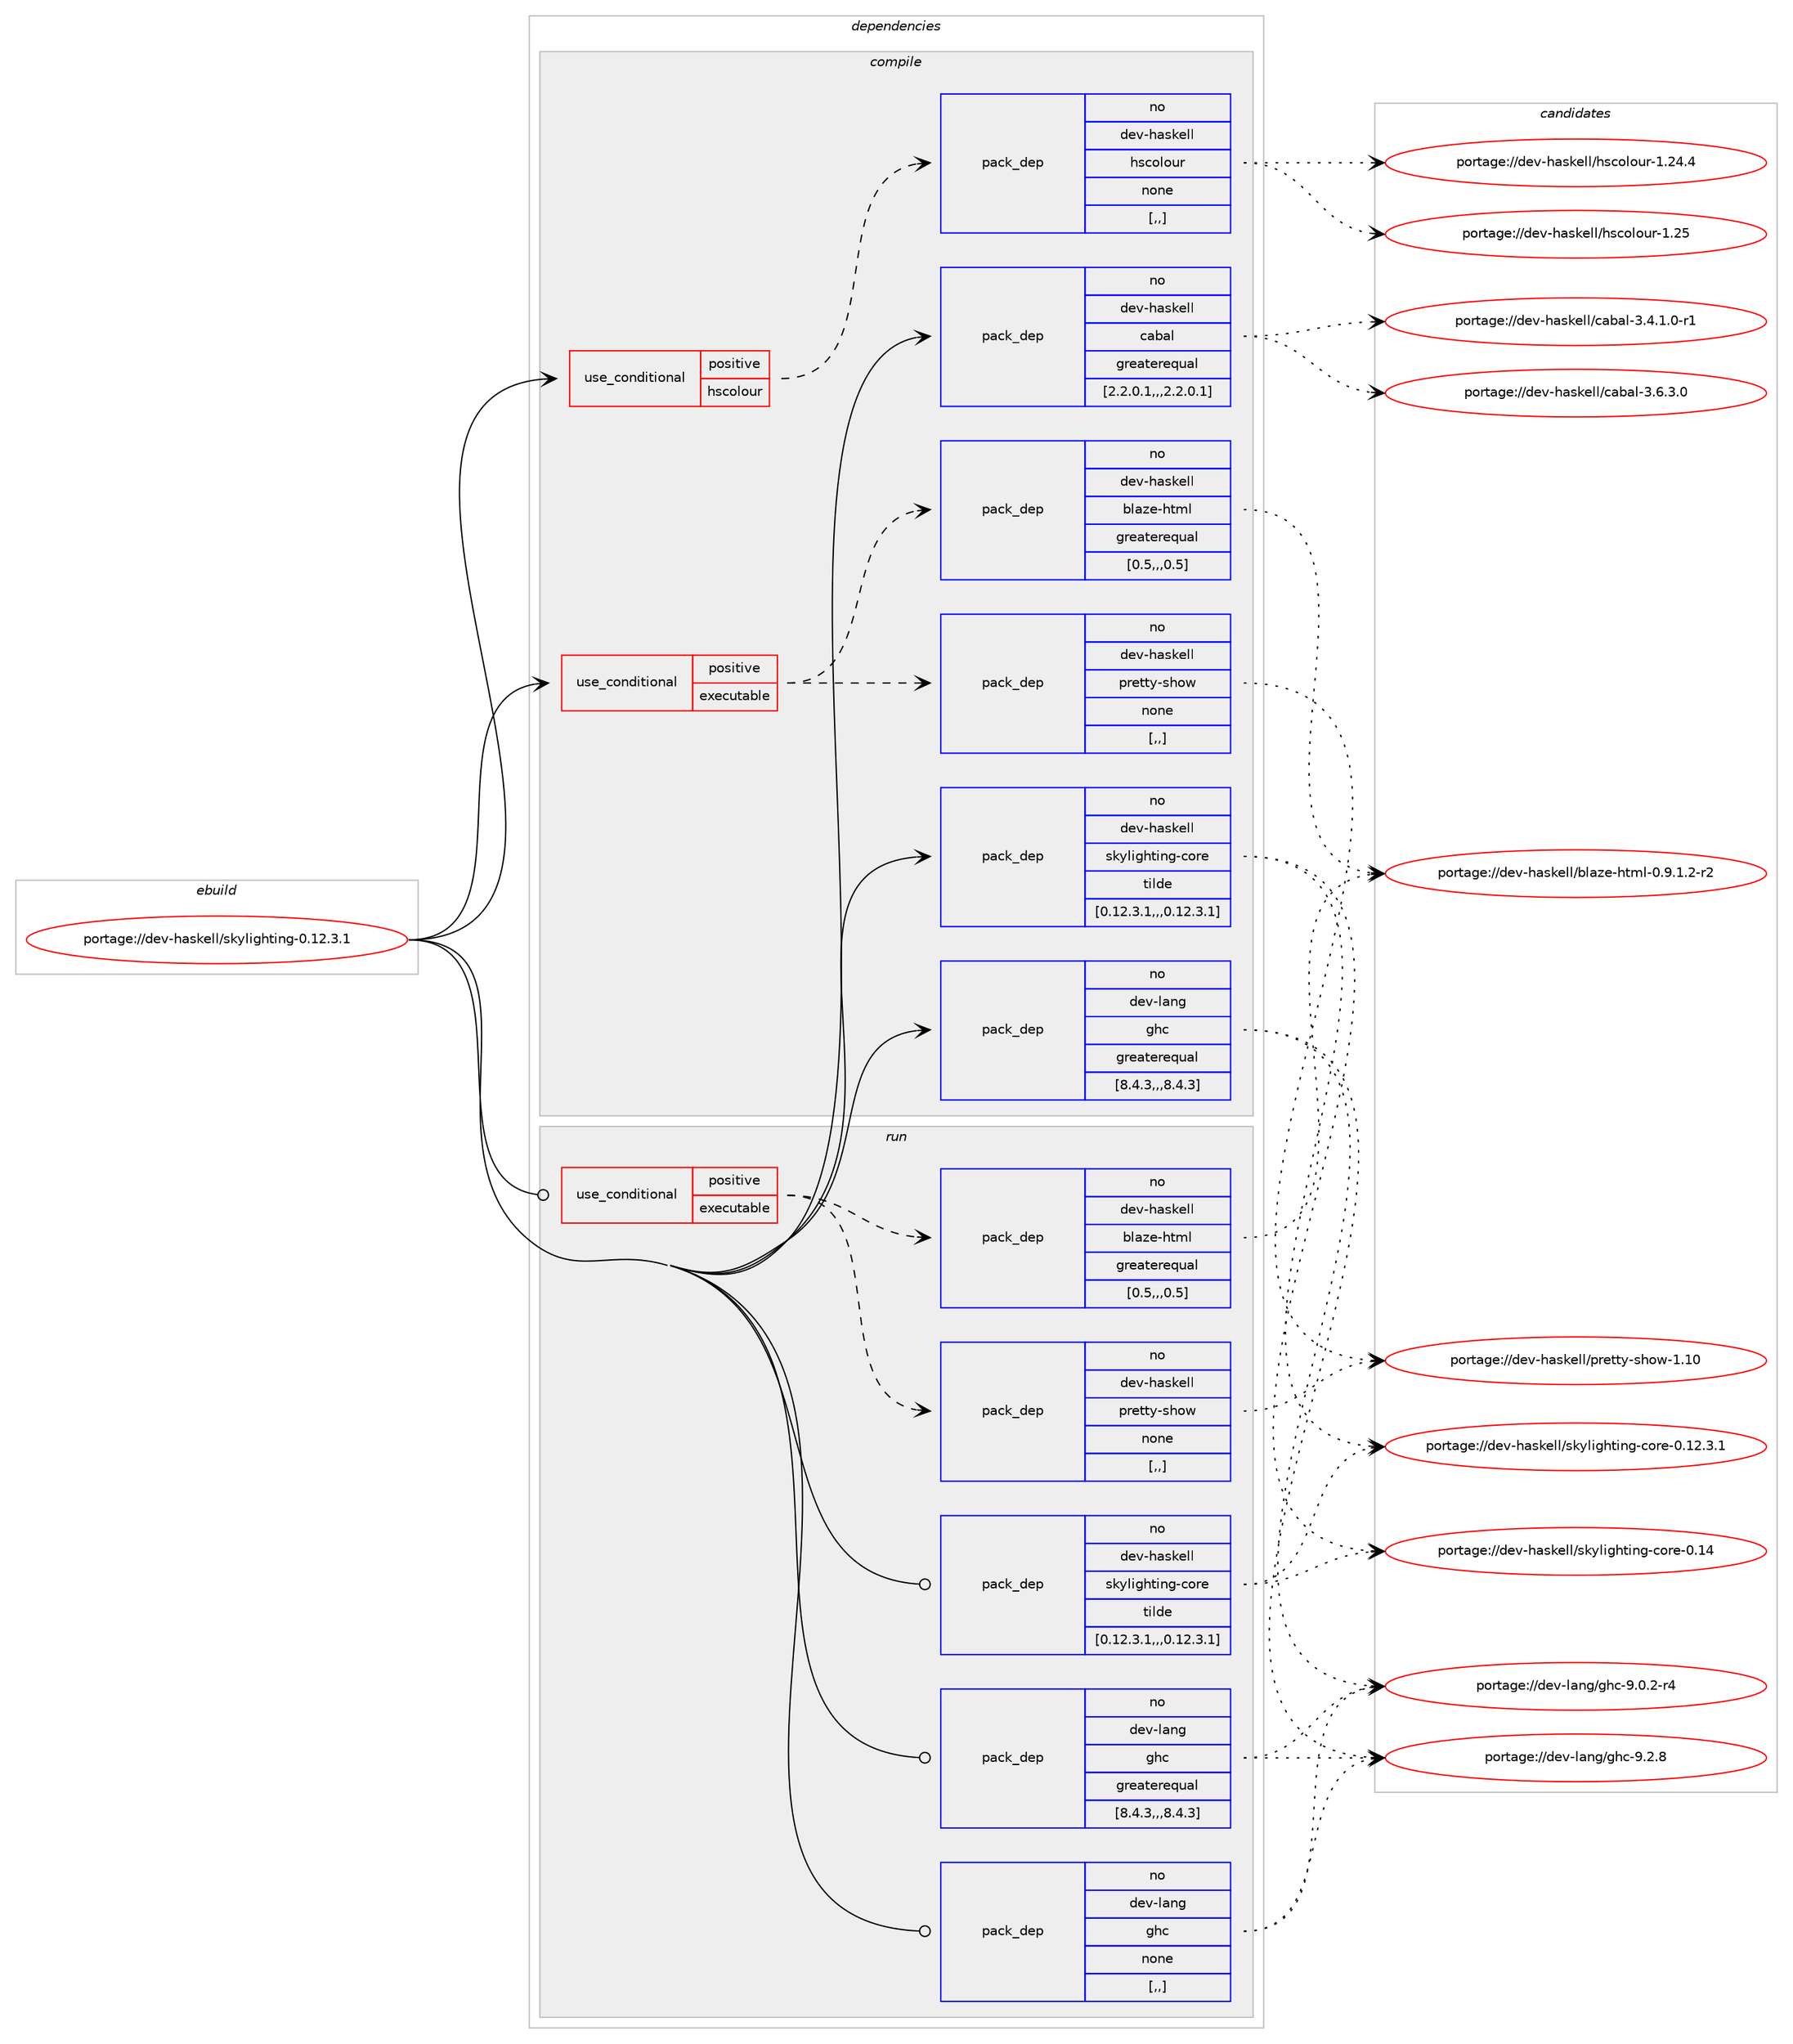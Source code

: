 digraph prolog {

# *************
# Graph options
# *************

newrank=true;
concentrate=true;
compound=true;
graph [rankdir=LR,fontname=Helvetica,fontsize=10,ranksep=1.5];#, ranksep=2.5, nodesep=0.2];
edge  [arrowhead=vee];
node  [fontname=Helvetica,fontsize=10];

# **********
# The ebuild
# **********

subgraph cluster_leftcol {
color=gray;
rank=same;
label=<<i>ebuild</i>>;
id [label="portage://dev-haskell/skylighting-0.12.3.1", color=red, width=4, href="../dev-haskell/skylighting-0.12.3.1.svg"];
}

# ****************
# The dependencies
# ****************

subgraph cluster_midcol {
color=gray;
label=<<i>dependencies</i>>;
subgraph cluster_compile {
fillcolor="#eeeeee";
style=filled;
label=<<i>compile</i>>;
subgraph cond20415 {
dependency85676 [label=<<TABLE BORDER="0" CELLBORDER="1" CELLSPACING="0" CELLPADDING="4"><TR><TD ROWSPAN="3" CELLPADDING="10">use_conditional</TD></TR><TR><TD>positive</TD></TR><TR><TD>executable</TD></TR></TABLE>>, shape=none, color=red];
subgraph pack64280 {
dependency85677 [label=<<TABLE BORDER="0" CELLBORDER="1" CELLSPACING="0" CELLPADDING="4" WIDTH="220"><TR><TD ROWSPAN="6" CELLPADDING="30">pack_dep</TD></TR><TR><TD WIDTH="110">no</TD></TR><TR><TD>dev-haskell</TD></TR><TR><TD>blaze-html</TD></TR><TR><TD>greaterequal</TD></TR><TR><TD>[0.5,,,0.5]</TD></TR></TABLE>>, shape=none, color=blue];
}
dependency85676:e -> dependency85677:w [weight=20,style="dashed",arrowhead="vee"];
subgraph pack64281 {
dependency85678 [label=<<TABLE BORDER="0" CELLBORDER="1" CELLSPACING="0" CELLPADDING="4" WIDTH="220"><TR><TD ROWSPAN="6" CELLPADDING="30">pack_dep</TD></TR><TR><TD WIDTH="110">no</TD></TR><TR><TD>dev-haskell</TD></TR><TR><TD>pretty-show</TD></TR><TR><TD>none</TD></TR><TR><TD>[,,]</TD></TR></TABLE>>, shape=none, color=blue];
}
dependency85676:e -> dependency85678:w [weight=20,style="dashed",arrowhead="vee"];
}
id:e -> dependency85676:w [weight=20,style="solid",arrowhead="vee"];
subgraph cond20416 {
dependency85679 [label=<<TABLE BORDER="0" CELLBORDER="1" CELLSPACING="0" CELLPADDING="4"><TR><TD ROWSPAN="3" CELLPADDING="10">use_conditional</TD></TR><TR><TD>positive</TD></TR><TR><TD>hscolour</TD></TR></TABLE>>, shape=none, color=red];
subgraph pack64282 {
dependency85680 [label=<<TABLE BORDER="0" CELLBORDER="1" CELLSPACING="0" CELLPADDING="4" WIDTH="220"><TR><TD ROWSPAN="6" CELLPADDING="30">pack_dep</TD></TR><TR><TD WIDTH="110">no</TD></TR><TR><TD>dev-haskell</TD></TR><TR><TD>hscolour</TD></TR><TR><TD>none</TD></TR><TR><TD>[,,]</TD></TR></TABLE>>, shape=none, color=blue];
}
dependency85679:e -> dependency85680:w [weight=20,style="dashed",arrowhead="vee"];
}
id:e -> dependency85679:w [weight=20,style="solid",arrowhead="vee"];
subgraph pack64283 {
dependency85681 [label=<<TABLE BORDER="0" CELLBORDER="1" CELLSPACING="0" CELLPADDING="4" WIDTH="220"><TR><TD ROWSPAN="6" CELLPADDING="30">pack_dep</TD></TR><TR><TD WIDTH="110">no</TD></TR><TR><TD>dev-haskell</TD></TR><TR><TD>cabal</TD></TR><TR><TD>greaterequal</TD></TR><TR><TD>[2.2.0.1,,,2.2.0.1]</TD></TR></TABLE>>, shape=none, color=blue];
}
id:e -> dependency85681:w [weight=20,style="solid",arrowhead="vee"];
subgraph pack64284 {
dependency85682 [label=<<TABLE BORDER="0" CELLBORDER="1" CELLSPACING="0" CELLPADDING="4" WIDTH="220"><TR><TD ROWSPAN="6" CELLPADDING="30">pack_dep</TD></TR><TR><TD WIDTH="110">no</TD></TR><TR><TD>dev-haskell</TD></TR><TR><TD>skylighting-core</TD></TR><TR><TD>tilde</TD></TR><TR><TD>[0.12.3.1,,,0.12.3.1]</TD></TR></TABLE>>, shape=none, color=blue];
}
id:e -> dependency85682:w [weight=20,style="solid",arrowhead="vee"];
subgraph pack64285 {
dependency85683 [label=<<TABLE BORDER="0" CELLBORDER="1" CELLSPACING="0" CELLPADDING="4" WIDTH="220"><TR><TD ROWSPAN="6" CELLPADDING="30">pack_dep</TD></TR><TR><TD WIDTH="110">no</TD></TR><TR><TD>dev-lang</TD></TR><TR><TD>ghc</TD></TR><TR><TD>greaterequal</TD></TR><TR><TD>[8.4.3,,,8.4.3]</TD></TR></TABLE>>, shape=none, color=blue];
}
id:e -> dependency85683:w [weight=20,style="solid",arrowhead="vee"];
}
subgraph cluster_compileandrun {
fillcolor="#eeeeee";
style=filled;
label=<<i>compile and run</i>>;
}
subgraph cluster_run {
fillcolor="#eeeeee";
style=filled;
label=<<i>run</i>>;
subgraph cond20417 {
dependency85684 [label=<<TABLE BORDER="0" CELLBORDER="1" CELLSPACING="0" CELLPADDING="4"><TR><TD ROWSPAN="3" CELLPADDING="10">use_conditional</TD></TR><TR><TD>positive</TD></TR><TR><TD>executable</TD></TR></TABLE>>, shape=none, color=red];
subgraph pack64286 {
dependency85685 [label=<<TABLE BORDER="0" CELLBORDER="1" CELLSPACING="0" CELLPADDING="4" WIDTH="220"><TR><TD ROWSPAN="6" CELLPADDING="30">pack_dep</TD></TR><TR><TD WIDTH="110">no</TD></TR><TR><TD>dev-haskell</TD></TR><TR><TD>blaze-html</TD></TR><TR><TD>greaterequal</TD></TR><TR><TD>[0.5,,,0.5]</TD></TR></TABLE>>, shape=none, color=blue];
}
dependency85684:e -> dependency85685:w [weight=20,style="dashed",arrowhead="vee"];
subgraph pack64287 {
dependency85686 [label=<<TABLE BORDER="0" CELLBORDER="1" CELLSPACING="0" CELLPADDING="4" WIDTH="220"><TR><TD ROWSPAN="6" CELLPADDING="30">pack_dep</TD></TR><TR><TD WIDTH="110">no</TD></TR><TR><TD>dev-haskell</TD></TR><TR><TD>pretty-show</TD></TR><TR><TD>none</TD></TR><TR><TD>[,,]</TD></TR></TABLE>>, shape=none, color=blue];
}
dependency85684:e -> dependency85686:w [weight=20,style="dashed",arrowhead="vee"];
}
id:e -> dependency85684:w [weight=20,style="solid",arrowhead="odot"];
subgraph pack64288 {
dependency85687 [label=<<TABLE BORDER="0" CELLBORDER="1" CELLSPACING="0" CELLPADDING="4" WIDTH="220"><TR><TD ROWSPAN="6" CELLPADDING="30">pack_dep</TD></TR><TR><TD WIDTH="110">no</TD></TR><TR><TD>dev-haskell</TD></TR><TR><TD>skylighting-core</TD></TR><TR><TD>tilde</TD></TR><TR><TD>[0.12.3.1,,,0.12.3.1]</TD></TR></TABLE>>, shape=none, color=blue];
}
id:e -> dependency85687:w [weight=20,style="solid",arrowhead="odot"];
subgraph pack64289 {
dependency85688 [label=<<TABLE BORDER="0" CELLBORDER="1" CELLSPACING="0" CELLPADDING="4" WIDTH="220"><TR><TD ROWSPAN="6" CELLPADDING="30">pack_dep</TD></TR><TR><TD WIDTH="110">no</TD></TR><TR><TD>dev-lang</TD></TR><TR><TD>ghc</TD></TR><TR><TD>greaterequal</TD></TR><TR><TD>[8.4.3,,,8.4.3]</TD></TR></TABLE>>, shape=none, color=blue];
}
id:e -> dependency85688:w [weight=20,style="solid",arrowhead="odot"];
subgraph pack64290 {
dependency85689 [label=<<TABLE BORDER="0" CELLBORDER="1" CELLSPACING="0" CELLPADDING="4" WIDTH="220"><TR><TD ROWSPAN="6" CELLPADDING="30">pack_dep</TD></TR><TR><TD WIDTH="110">no</TD></TR><TR><TD>dev-lang</TD></TR><TR><TD>ghc</TD></TR><TR><TD>none</TD></TR><TR><TD>[,,]</TD></TR></TABLE>>, shape=none, color=blue];
}
id:e -> dependency85689:w [weight=20,style="solid",arrowhead="odot"];
}
}

# **************
# The candidates
# **************

subgraph cluster_choices {
rank=same;
color=gray;
label=<<i>candidates</i>>;

subgraph choice64280 {
color=black;
nodesep=1;
choice10010111845104971151071011081084798108971221014510411610910845484657464946504511450 [label="portage://dev-haskell/blaze-html-0.9.1.2-r2", color=red, width=4,href="../dev-haskell/blaze-html-0.9.1.2-r2.svg"];
dependency85677:e -> choice10010111845104971151071011081084798108971221014510411610910845484657464946504511450:w [style=dotted,weight="100"];
}
subgraph choice64281 {
color=black;
nodesep=1;
choice100101118451049711510710110810847112114101116116121451151041111194549464948 [label="portage://dev-haskell/pretty-show-1.10", color=red, width=4,href="../dev-haskell/pretty-show-1.10.svg"];
dependency85678:e -> choice100101118451049711510710110810847112114101116116121451151041111194549464948:w [style=dotted,weight="100"];
}
subgraph choice64282 {
color=black;
nodesep=1;
choice1001011184510497115107101108108471041159911110811111711445494650524652 [label="portage://dev-haskell/hscolour-1.24.4", color=red, width=4,href="../dev-haskell/hscolour-1.24.4.svg"];
choice100101118451049711510710110810847104115991111081111171144549465053 [label="portage://dev-haskell/hscolour-1.25", color=red, width=4,href="../dev-haskell/hscolour-1.25.svg"];
dependency85680:e -> choice1001011184510497115107101108108471041159911110811111711445494650524652:w [style=dotted,weight="100"];
dependency85680:e -> choice100101118451049711510710110810847104115991111081111171144549465053:w [style=dotted,weight="100"];
}
subgraph choice64283 {
color=black;
nodesep=1;
choice1001011184510497115107101108108479997989710845514652464946484511449 [label="portage://dev-haskell/cabal-3.4.1.0-r1", color=red, width=4,href="../dev-haskell/cabal-3.4.1.0-r1.svg"];
choice100101118451049711510710110810847999798971084551465446514648 [label="portage://dev-haskell/cabal-3.6.3.0", color=red, width=4,href="../dev-haskell/cabal-3.6.3.0.svg"];
dependency85681:e -> choice1001011184510497115107101108108479997989710845514652464946484511449:w [style=dotted,weight="100"];
dependency85681:e -> choice100101118451049711510710110810847999798971084551465446514648:w [style=dotted,weight="100"];
}
subgraph choice64284 {
color=black;
nodesep=1;
choice1001011184510497115107101108108471151071211081051031041161051101034599111114101454846495046514649 [label="portage://dev-haskell/skylighting-core-0.12.3.1", color=red, width=4,href="../dev-haskell/skylighting-core-0.12.3.1.svg"];
choice10010111845104971151071011081084711510712110810510310411610511010345991111141014548464952 [label="portage://dev-haskell/skylighting-core-0.14", color=red, width=4,href="../dev-haskell/skylighting-core-0.14.svg"];
dependency85682:e -> choice1001011184510497115107101108108471151071211081051031041161051101034599111114101454846495046514649:w [style=dotted,weight="100"];
dependency85682:e -> choice10010111845104971151071011081084711510712110810510310411610511010345991111141014548464952:w [style=dotted,weight="100"];
}
subgraph choice64285 {
color=black;
nodesep=1;
choice100101118451089711010347103104994557464846504511452 [label="portage://dev-lang/ghc-9.0.2-r4", color=red, width=4,href="../dev-lang/ghc-9.0.2-r4.svg"];
choice10010111845108971101034710310499455746504656 [label="portage://dev-lang/ghc-9.2.8", color=red, width=4,href="../dev-lang/ghc-9.2.8.svg"];
dependency85683:e -> choice100101118451089711010347103104994557464846504511452:w [style=dotted,weight="100"];
dependency85683:e -> choice10010111845108971101034710310499455746504656:w [style=dotted,weight="100"];
}
subgraph choice64286 {
color=black;
nodesep=1;
choice10010111845104971151071011081084798108971221014510411610910845484657464946504511450 [label="portage://dev-haskell/blaze-html-0.9.1.2-r2", color=red, width=4,href="../dev-haskell/blaze-html-0.9.1.2-r2.svg"];
dependency85685:e -> choice10010111845104971151071011081084798108971221014510411610910845484657464946504511450:w [style=dotted,weight="100"];
}
subgraph choice64287 {
color=black;
nodesep=1;
choice100101118451049711510710110810847112114101116116121451151041111194549464948 [label="portage://dev-haskell/pretty-show-1.10", color=red, width=4,href="../dev-haskell/pretty-show-1.10.svg"];
dependency85686:e -> choice100101118451049711510710110810847112114101116116121451151041111194549464948:w [style=dotted,weight="100"];
}
subgraph choice64288 {
color=black;
nodesep=1;
choice1001011184510497115107101108108471151071211081051031041161051101034599111114101454846495046514649 [label="portage://dev-haskell/skylighting-core-0.12.3.1", color=red, width=4,href="../dev-haskell/skylighting-core-0.12.3.1.svg"];
choice10010111845104971151071011081084711510712110810510310411610511010345991111141014548464952 [label="portage://dev-haskell/skylighting-core-0.14", color=red, width=4,href="../dev-haskell/skylighting-core-0.14.svg"];
dependency85687:e -> choice1001011184510497115107101108108471151071211081051031041161051101034599111114101454846495046514649:w [style=dotted,weight="100"];
dependency85687:e -> choice10010111845104971151071011081084711510712110810510310411610511010345991111141014548464952:w [style=dotted,weight="100"];
}
subgraph choice64289 {
color=black;
nodesep=1;
choice100101118451089711010347103104994557464846504511452 [label="portage://dev-lang/ghc-9.0.2-r4", color=red, width=4,href="../dev-lang/ghc-9.0.2-r4.svg"];
choice10010111845108971101034710310499455746504656 [label="portage://dev-lang/ghc-9.2.8", color=red, width=4,href="../dev-lang/ghc-9.2.8.svg"];
dependency85688:e -> choice100101118451089711010347103104994557464846504511452:w [style=dotted,weight="100"];
dependency85688:e -> choice10010111845108971101034710310499455746504656:w [style=dotted,weight="100"];
}
subgraph choice64290 {
color=black;
nodesep=1;
choice100101118451089711010347103104994557464846504511452 [label="portage://dev-lang/ghc-9.0.2-r4", color=red, width=4,href="../dev-lang/ghc-9.0.2-r4.svg"];
choice10010111845108971101034710310499455746504656 [label="portage://dev-lang/ghc-9.2.8", color=red, width=4,href="../dev-lang/ghc-9.2.8.svg"];
dependency85689:e -> choice100101118451089711010347103104994557464846504511452:w [style=dotted,weight="100"];
dependency85689:e -> choice10010111845108971101034710310499455746504656:w [style=dotted,weight="100"];
}
}

}
